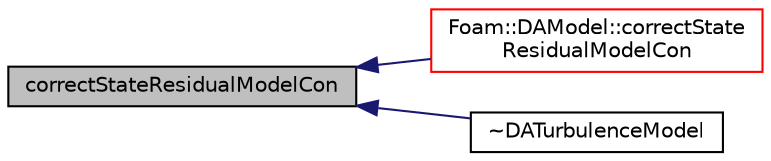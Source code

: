 digraph "correctStateResidualModelCon"
{
  bgcolor="transparent";
  edge [fontname="Helvetica",fontsize="10",labelfontname="Helvetica",labelfontsize="10"];
  node [fontname="Helvetica",fontsize="10",shape=record];
  rankdir="LR";
  Node92 [label="correctStateResidualModelCon",height=0.2,width=0.4,color="black", fillcolor="grey75", style="filled", fontcolor="black"];
  Node92 -> Node93 [dir="back",color="midnightblue",fontsize="10",style="solid",fontname="Helvetica"];
  Node93 [label="Foam::DAModel::correctState\lResidualModelCon",height=0.2,width=0.4,color="red",URL="$classFoam_1_1DAModel.html#a3891f6f54f45b436988faf46ca15f23b",tooltip="update the original variable connectivity for the adjoint state residuals in stateCon ..."];
  Node92 -> Node97 [dir="back",color="midnightblue",fontsize="10",style="solid",fontname="Helvetica"];
  Node97 [label="~DATurbulenceModel",height=0.2,width=0.4,color="black",URL="$classFoam_1_1DATurbulenceModel.html#a4da443a900be70678681adc3cb584741"];
}
